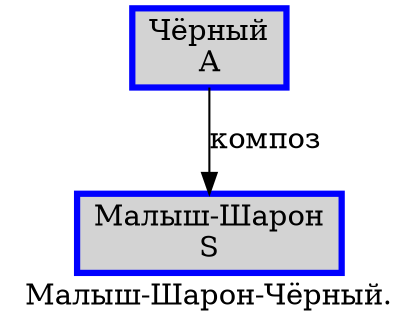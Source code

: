 digraph SENTENCE_4096 {
	graph [label="Малыш-Шарон-Чёрный."]
	node [style=filled]
		0 [label="Малыш-Шарон
S" color=blue fillcolor=lightgray penwidth=3 shape=box]
		2 [label="Чёрный
A" color=blue fillcolor=lightgray penwidth=3 shape=box]
			2 -> 0 [label="композ"]
}